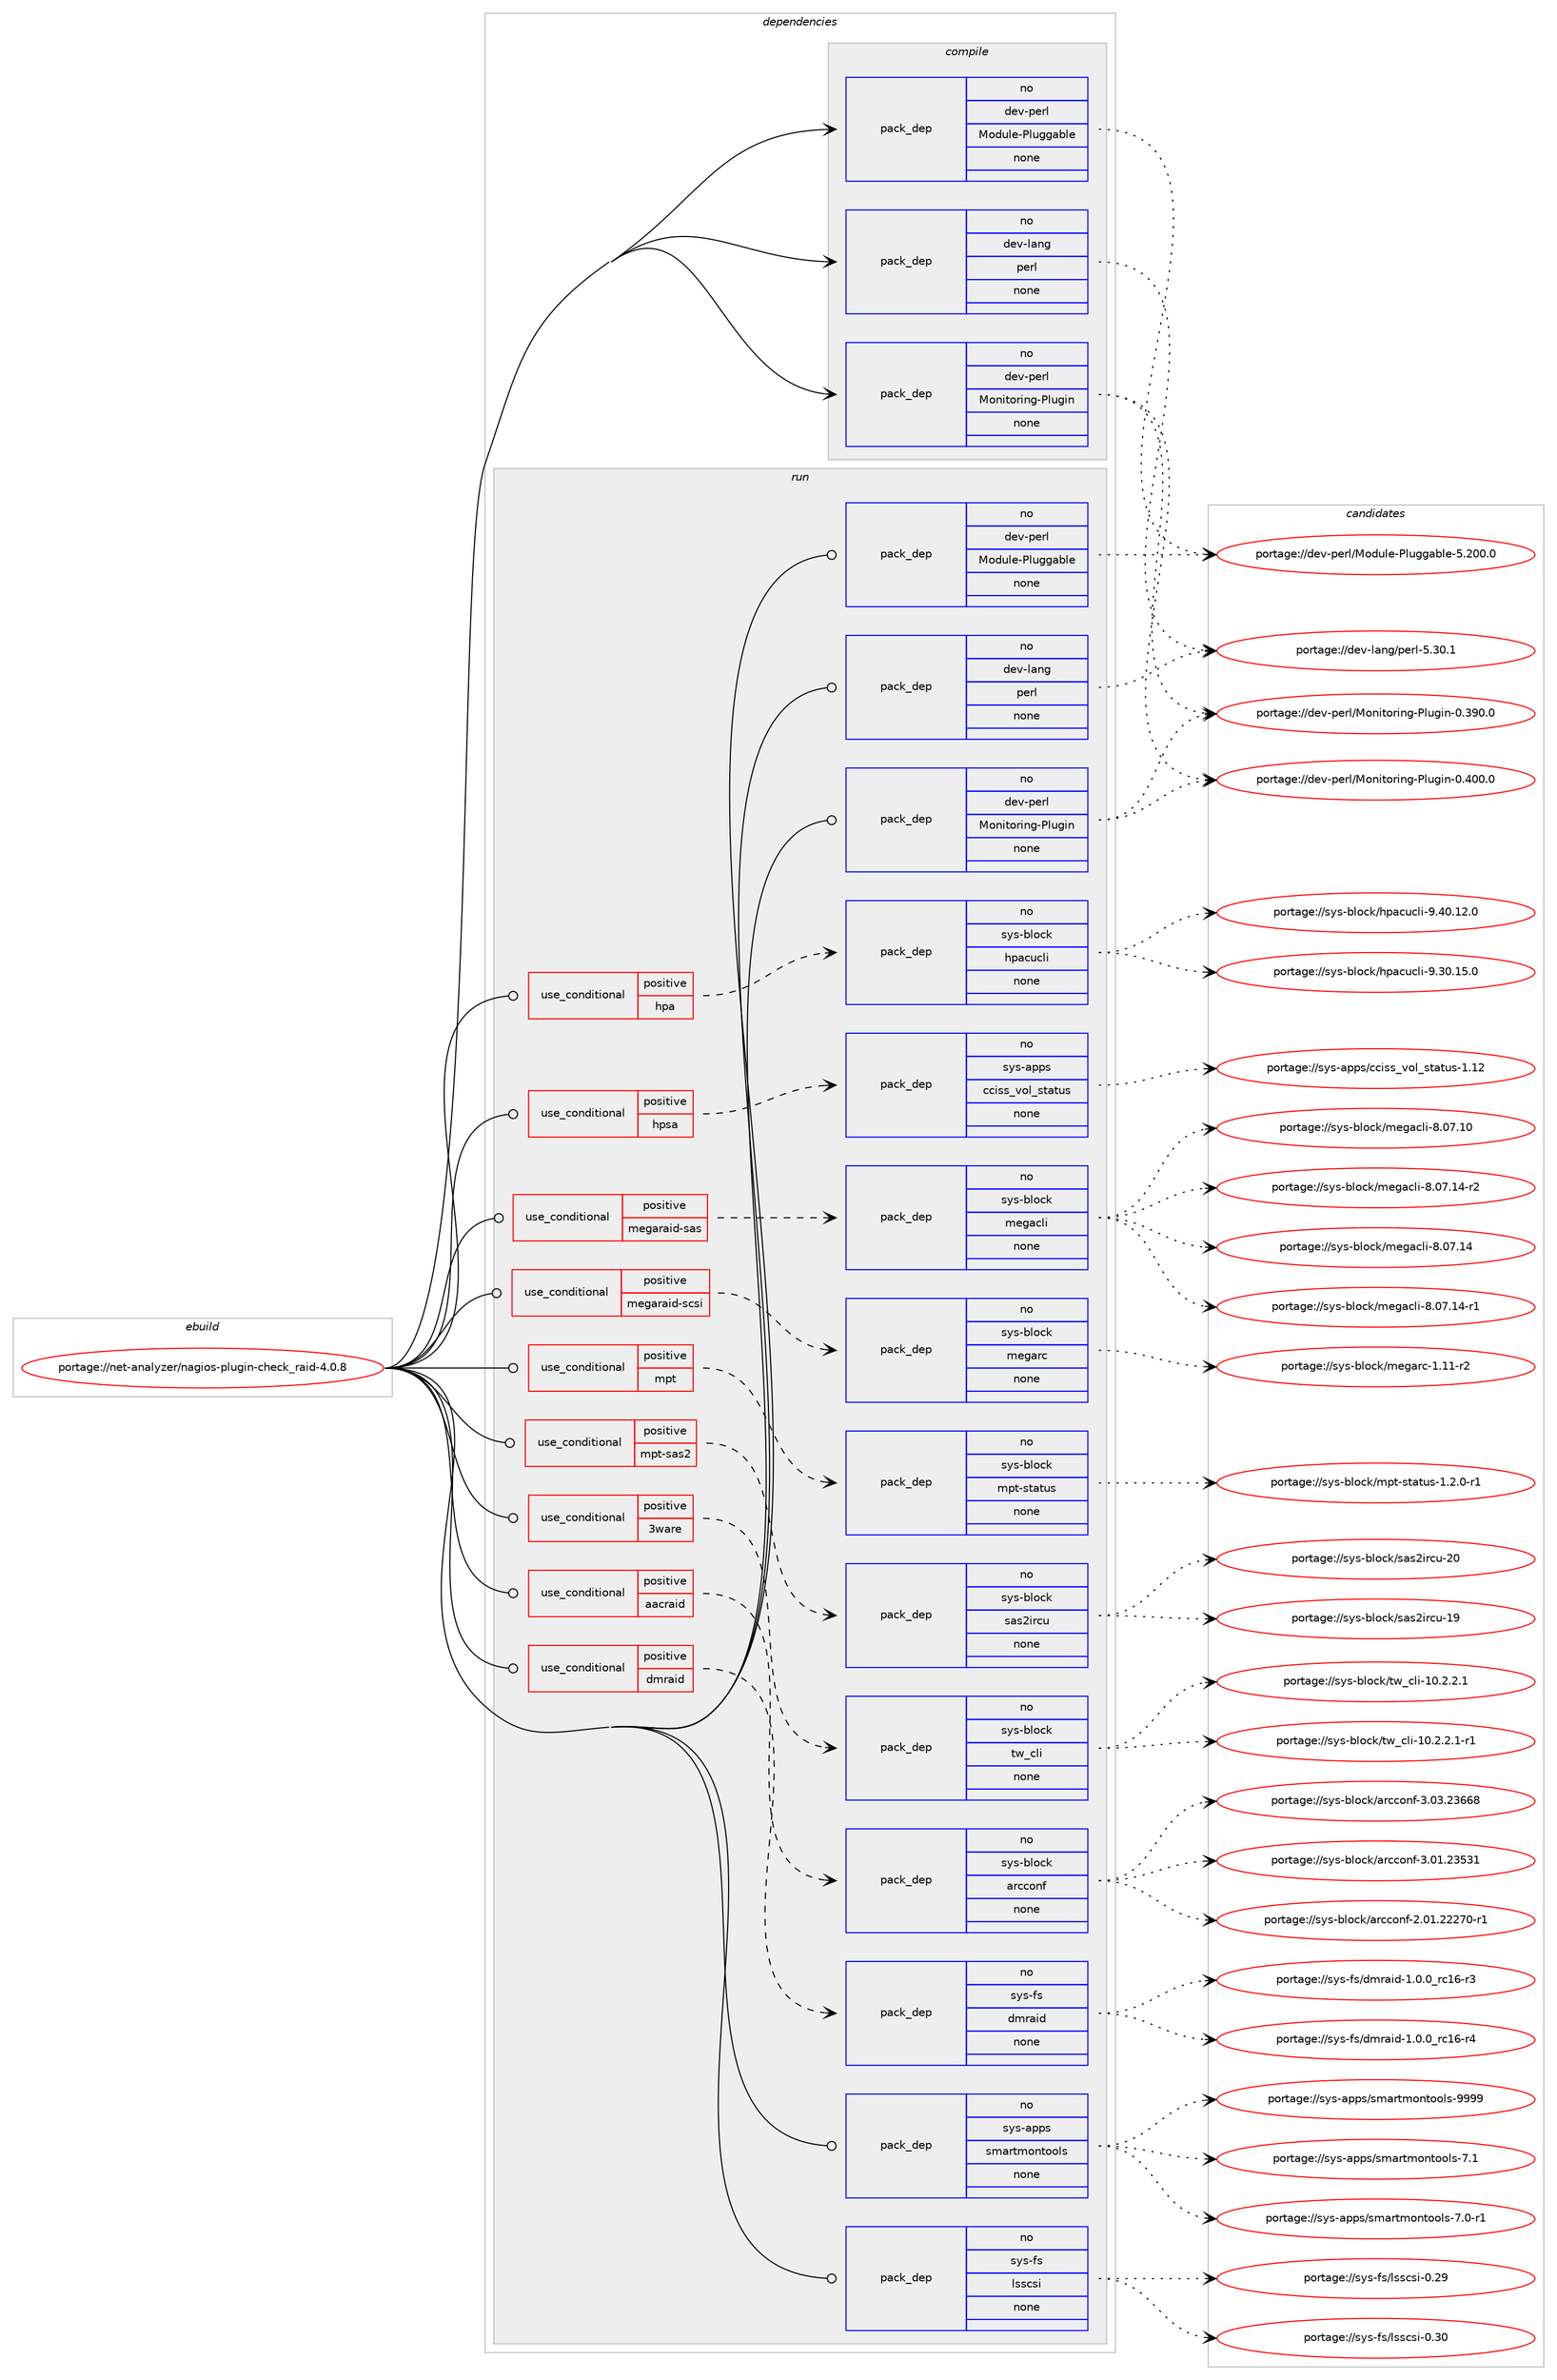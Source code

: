 digraph prolog {

# *************
# Graph options
# *************

newrank=true;
concentrate=true;
compound=true;
graph [rankdir=LR,fontname=Helvetica,fontsize=10,ranksep=1.5];#, ranksep=2.5, nodesep=0.2];
edge  [arrowhead=vee];
node  [fontname=Helvetica,fontsize=10];

# **********
# The ebuild
# **********

subgraph cluster_leftcol {
color=gray;
rank=same;
label=<<i>ebuild</i>>;
id [label="portage://net-analyzer/nagios-plugin-check_raid-4.0.8", color=red, width=4, href="../net-analyzer/nagios-plugin-check_raid-4.0.8.svg"];
}

# ****************
# The dependencies
# ****************

subgraph cluster_midcol {
color=gray;
label=<<i>dependencies</i>>;
subgraph cluster_compile {
fillcolor="#eeeeee";
style=filled;
label=<<i>compile</i>>;
subgraph pack119391 {
dependency157548 [label=<<TABLE BORDER="0" CELLBORDER="1" CELLSPACING="0" CELLPADDING="4" WIDTH="220"><TR><TD ROWSPAN="6" CELLPADDING="30">pack_dep</TD></TR><TR><TD WIDTH="110">no</TD></TR><TR><TD>dev-lang</TD></TR><TR><TD>perl</TD></TR><TR><TD>none</TD></TR><TR><TD></TD></TR></TABLE>>, shape=none, color=blue];
}
id:e -> dependency157548:w [weight=20,style="solid",arrowhead="vee"];
subgraph pack119392 {
dependency157549 [label=<<TABLE BORDER="0" CELLBORDER="1" CELLSPACING="0" CELLPADDING="4" WIDTH="220"><TR><TD ROWSPAN="6" CELLPADDING="30">pack_dep</TD></TR><TR><TD WIDTH="110">no</TD></TR><TR><TD>dev-perl</TD></TR><TR><TD>Module-Pluggable</TD></TR><TR><TD>none</TD></TR><TR><TD></TD></TR></TABLE>>, shape=none, color=blue];
}
id:e -> dependency157549:w [weight=20,style="solid",arrowhead="vee"];
subgraph pack119393 {
dependency157550 [label=<<TABLE BORDER="0" CELLBORDER="1" CELLSPACING="0" CELLPADDING="4" WIDTH="220"><TR><TD ROWSPAN="6" CELLPADDING="30">pack_dep</TD></TR><TR><TD WIDTH="110">no</TD></TR><TR><TD>dev-perl</TD></TR><TR><TD>Monitoring-Plugin</TD></TR><TR><TD>none</TD></TR><TR><TD></TD></TR></TABLE>>, shape=none, color=blue];
}
id:e -> dependency157550:w [weight=20,style="solid",arrowhead="vee"];
}
subgraph cluster_compileandrun {
fillcolor="#eeeeee";
style=filled;
label=<<i>compile and run</i>>;
}
subgraph cluster_run {
fillcolor="#eeeeee";
style=filled;
label=<<i>run</i>>;
subgraph cond35600 {
dependency157551 [label=<<TABLE BORDER="0" CELLBORDER="1" CELLSPACING="0" CELLPADDING="4"><TR><TD ROWSPAN="3" CELLPADDING="10">use_conditional</TD></TR><TR><TD>positive</TD></TR><TR><TD>3ware</TD></TR></TABLE>>, shape=none, color=red];
subgraph pack119394 {
dependency157552 [label=<<TABLE BORDER="0" CELLBORDER="1" CELLSPACING="0" CELLPADDING="4" WIDTH="220"><TR><TD ROWSPAN="6" CELLPADDING="30">pack_dep</TD></TR><TR><TD WIDTH="110">no</TD></TR><TR><TD>sys-block</TD></TR><TR><TD>tw_cli</TD></TR><TR><TD>none</TD></TR><TR><TD></TD></TR></TABLE>>, shape=none, color=blue];
}
dependency157551:e -> dependency157552:w [weight=20,style="dashed",arrowhead="vee"];
}
id:e -> dependency157551:w [weight=20,style="solid",arrowhead="odot"];
subgraph cond35601 {
dependency157553 [label=<<TABLE BORDER="0" CELLBORDER="1" CELLSPACING="0" CELLPADDING="4"><TR><TD ROWSPAN="3" CELLPADDING="10">use_conditional</TD></TR><TR><TD>positive</TD></TR><TR><TD>aacraid</TD></TR></TABLE>>, shape=none, color=red];
subgraph pack119395 {
dependency157554 [label=<<TABLE BORDER="0" CELLBORDER="1" CELLSPACING="0" CELLPADDING="4" WIDTH="220"><TR><TD ROWSPAN="6" CELLPADDING="30">pack_dep</TD></TR><TR><TD WIDTH="110">no</TD></TR><TR><TD>sys-block</TD></TR><TR><TD>arcconf</TD></TR><TR><TD>none</TD></TR><TR><TD></TD></TR></TABLE>>, shape=none, color=blue];
}
dependency157553:e -> dependency157554:w [weight=20,style="dashed",arrowhead="vee"];
}
id:e -> dependency157553:w [weight=20,style="solid",arrowhead="odot"];
subgraph cond35602 {
dependency157555 [label=<<TABLE BORDER="0" CELLBORDER="1" CELLSPACING="0" CELLPADDING="4"><TR><TD ROWSPAN="3" CELLPADDING="10">use_conditional</TD></TR><TR><TD>positive</TD></TR><TR><TD>dmraid</TD></TR></TABLE>>, shape=none, color=red];
subgraph pack119396 {
dependency157556 [label=<<TABLE BORDER="0" CELLBORDER="1" CELLSPACING="0" CELLPADDING="4" WIDTH="220"><TR><TD ROWSPAN="6" CELLPADDING="30">pack_dep</TD></TR><TR><TD WIDTH="110">no</TD></TR><TR><TD>sys-fs</TD></TR><TR><TD>dmraid</TD></TR><TR><TD>none</TD></TR><TR><TD></TD></TR></TABLE>>, shape=none, color=blue];
}
dependency157555:e -> dependency157556:w [weight=20,style="dashed",arrowhead="vee"];
}
id:e -> dependency157555:w [weight=20,style="solid",arrowhead="odot"];
subgraph cond35603 {
dependency157557 [label=<<TABLE BORDER="0" CELLBORDER="1" CELLSPACING="0" CELLPADDING="4"><TR><TD ROWSPAN="3" CELLPADDING="10">use_conditional</TD></TR><TR><TD>positive</TD></TR><TR><TD>hpa</TD></TR></TABLE>>, shape=none, color=red];
subgraph pack119397 {
dependency157558 [label=<<TABLE BORDER="0" CELLBORDER="1" CELLSPACING="0" CELLPADDING="4" WIDTH="220"><TR><TD ROWSPAN="6" CELLPADDING="30">pack_dep</TD></TR><TR><TD WIDTH="110">no</TD></TR><TR><TD>sys-block</TD></TR><TR><TD>hpacucli</TD></TR><TR><TD>none</TD></TR><TR><TD></TD></TR></TABLE>>, shape=none, color=blue];
}
dependency157557:e -> dependency157558:w [weight=20,style="dashed",arrowhead="vee"];
}
id:e -> dependency157557:w [weight=20,style="solid",arrowhead="odot"];
subgraph cond35604 {
dependency157559 [label=<<TABLE BORDER="0" CELLBORDER="1" CELLSPACING="0" CELLPADDING="4"><TR><TD ROWSPAN="3" CELLPADDING="10">use_conditional</TD></TR><TR><TD>positive</TD></TR><TR><TD>hpsa</TD></TR></TABLE>>, shape=none, color=red];
subgraph pack119398 {
dependency157560 [label=<<TABLE BORDER="0" CELLBORDER="1" CELLSPACING="0" CELLPADDING="4" WIDTH="220"><TR><TD ROWSPAN="6" CELLPADDING="30">pack_dep</TD></TR><TR><TD WIDTH="110">no</TD></TR><TR><TD>sys-apps</TD></TR><TR><TD>cciss_vol_status</TD></TR><TR><TD>none</TD></TR><TR><TD></TD></TR></TABLE>>, shape=none, color=blue];
}
dependency157559:e -> dependency157560:w [weight=20,style="dashed",arrowhead="vee"];
}
id:e -> dependency157559:w [weight=20,style="solid",arrowhead="odot"];
subgraph cond35605 {
dependency157561 [label=<<TABLE BORDER="0" CELLBORDER="1" CELLSPACING="0" CELLPADDING="4"><TR><TD ROWSPAN="3" CELLPADDING="10">use_conditional</TD></TR><TR><TD>positive</TD></TR><TR><TD>megaraid-sas</TD></TR></TABLE>>, shape=none, color=red];
subgraph pack119399 {
dependency157562 [label=<<TABLE BORDER="0" CELLBORDER="1" CELLSPACING="0" CELLPADDING="4" WIDTH="220"><TR><TD ROWSPAN="6" CELLPADDING="30">pack_dep</TD></TR><TR><TD WIDTH="110">no</TD></TR><TR><TD>sys-block</TD></TR><TR><TD>megacli</TD></TR><TR><TD>none</TD></TR><TR><TD></TD></TR></TABLE>>, shape=none, color=blue];
}
dependency157561:e -> dependency157562:w [weight=20,style="dashed",arrowhead="vee"];
}
id:e -> dependency157561:w [weight=20,style="solid",arrowhead="odot"];
subgraph cond35606 {
dependency157563 [label=<<TABLE BORDER="0" CELLBORDER="1" CELLSPACING="0" CELLPADDING="4"><TR><TD ROWSPAN="3" CELLPADDING="10">use_conditional</TD></TR><TR><TD>positive</TD></TR><TR><TD>megaraid-scsi</TD></TR></TABLE>>, shape=none, color=red];
subgraph pack119400 {
dependency157564 [label=<<TABLE BORDER="0" CELLBORDER="1" CELLSPACING="0" CELLPADDING="4" WIDTH="220"><TR><TD ROWSPAN="6" CELLPADDING="30">pack_dep</TD></TR><TR><TD WIDTH="110">no</TD></TR><TR><TD>sys-block</TD></TR><TR><TD>megarc</TD></TR><TR><TD>none</TD></TR><TR><TD></TD></TR></TABLE>>, shape=none, color=blue];
}
dependency157563:e -> dependency157564:w [weight=20,style="dashed",arrowhead="vee"];
}
id:e -> dependency157563:w [weight=20,style="solid",arrowhead="odot"];
subgraph cond35607 {
dependency157565 [label=<<TABLE BORDER="0" CELLBORDER="1" CELLSPACING="0" CELLPADDING="4"><TR><TD ROWSPAN="3" CELLPADDING="10">use_conditional</TD></TR><TR><TD>positive</TD></TR><TR><TD>mpt</TD></TR></TABLE>>, shape=none, color=red];
subgraph pack119401 {
dependency157566 [label=<<TABLE BORDER="0" CELLBORDER="1" CELLSPACING="0" CELLPADDING="4" WIDTH="220"><TR><TD ROWSPAN="6" CELLPADDING="30">pack_dep</TD></TR><TR><TD WIDTH="110">no</TD></TR><TR><TD>sys-block</TD></TR><TR><TD>mpt-status</TD></TR><TR><TD>none</TD></TR><TR><TD></TD></TR></TABLE>>, shape=none, color=blue];
}
dependency157565:e -> dependency157566:w [weight=20,style="dashed",arrowhead="vee"];
}
id:e -> dependency157565:w [weight=20,style="solid",arrowhead="odot"];
subgraph cond35608 {
dependency157567 [label=<<TABLE BORDER="0" CELLBORDER="1" CELLSPACING="0" CELLPADDING="4"><TR><TD ROWSPAN="3" CELLPADDING="10">use_conditional</TD></TR><TR><TD>positive</TD></TR><TR><TD>mpt-sas2</TD></TR></TABLE>>, shape=none, color=red];
subgraph pack119402 {
dependency157568 [label=<<TABLE BORDER="0" CELLBORDER="1" CELLSPACING="0" CELLPADDING="4" WIDTH="220"><TR><TD ROWSPAN="6" CELLPADDING="30">pack_dep</TD></TR><TR><TD WIDTH="110">no</TD></TR><TR><TD>sys-block</TD></TR><TR><TD>sas2ircu</TD></TR><TR><TD>none</TD></TR><TR><TD></TD></TR></TABLE>>, shape=none, color=blue];
}
dependency157567:e -> dependency157568:w [weight=20,style="dashed",arrowhead="vee"];
}
id:e -> dependency157567:w [weight=20,style="solid",arrowhead="odot"];
subgraph pack119403 {
dependency157569 [label=<<TABLE BORDER="0" CELLBORDER="1" CELLSPACING="0" CELLPADDING="4" WIDTH="220"><TR><TD ROWSPAN="6" CELLPADDING="30">pack_dep</TD></TR><TR><TD WIDTH="110">no</TD></TR><TR><TD>dev-lang</TD></TR><TR><TD>perl</TD></TR><TR><TD>none</TD></TR><TR><TD></TD></TR></TABLE>>, shape=none, color=blue];
}
id:e -> dependency157569:w [weight=20,style="solid",arrowhead="odot"];
subgraph pack119404 {
dependency157570 [label=<<TABLE BORDER="0" CELLBORDER="1" CELLSPACING="0" CELLPADDING="4" WIDTH="220"><TR><TD ROWSPAN="6" CELLPADDING="30">pack_dep</TD></TR><TR><TD WIDTH="110">no</TD></TR><TR><TD>dev-perl</TD></TR><TR><TD>Module-Pluggable</TD></TR><TR><TD>none</TD></TR><TR><TD></TD></TR></TABLE>>, shape=none, color=blue];
}
id:e -> dependency157570:w [weight=20,style="solid",arrowhead="odot"];
subgraph pack119405 {
dependency157571 [label=<<TABLE BORDER="0" CELLBORDER="1" CELLSPACING="0" CELLPADDING="4" WIDTH="220"><TR><TD ROWSPAN="6" CELLPADDING="30">pack_dep</TD></TR><TR><TD WIDTH="110">no</TD></TR><TR><TD>dev-perl</TD></TR><TR><TD>Monitoring-Plugin</TD></TR><TR><TD>none</TD></TR><TR><TD></TD></TR></TABLE>>, shape=none, color=blue];
}
id:e -> dependency157571:w [weight=20,style="solid",arrowhead="odot"];
subgraph pack119406 {
dependency157572 [label=<<TABLE BORDER="0" CELLBORDER="1" CELLSPACING="0" CELLPADDING="4" WIDTH="220"><TR><TD ROWSPAN="6" CELLPADDING="30">pack_dep</TD></TR><TR><TD WIDTH="110">no</TD></TR><TR><TD>sys-apps</TD></TR><TR><TD>smartmontools</TD></TR><TR><TD>none</TD></TR><TR><TD></TD></TR></TABLE>>, shape=none, color=blue];
}
id:e -> dependency157572:w [weight=20,style="solid",arrowhead="odot"];
subgraph pack119407 {
dependency157573 [label=<<TABLE BORDER="0" CELLBORDER="1" CELLSPACING="0" CELLPADDING="4" WIDTH="220"><TR><TD ROWSPAN="6" CELLPADDING="30">pack_dep</TD></TR><TR><TD WIDTH="110">no</TD></TR><TR><TD>sys-fs</TD></TR><TR><TD>lsscsi</TD></TR><TR><TD>none</TD></TR><TR><TD></TD></TR></TABLE>>, shape=none, color=blue];
}
id:e -> dependency157573:w [weight=20,style="solid",arrowhead="odot"];
}
}

# **************
# The candidates
# **************

subgraph cluster_choices {
rank=same;
color=gray;
label=<<i>candidates</i>>;

subgraph choice119391 {
color=black;
nodesep=1;
choice10010111845108971101034711210111410845534651484649 [label="portage://dev-lang/perl-5.30.1", color=red, width=4,href="../dev-lang/perl-5.30.1.svg"];
dependency157548:e -> choice10010111845108971101034711210111410845534651484649:w [style=dotted,weight="100"];
}
subgraph choice119392 {
color=black;
nodesep=1;
choice100101118451121011141084777111100117108101458010811710310397981081014553465048484648 [label="portage://dev-perl/Module-Pluggable-5.200.0", color=red, width=4,href="../dev-perl/Module-Pluggable-5.200.0.svg"];
dependency157549:e -> choice100101118451121011141084777111100117108101458010811710310397981081014553465048484648:w [style=dotted,weight="100"];
}
subgraph choice119393 {
color=black;
nodesep=1;
choice10010111845112101114108477711111010511611111410511010345801081171031051104548465248484648 [label="portage://dev-perl/Monitoring-Plugin-0.400.0", color=red, width=4,href="../dev-perl/Monitoring-Plugin-0.400.0.svg"];
choice10010111845112101114108477711111010511611111410511010345801081171031051104548465157484648 [label="portage://dev-perl/Monitoring-Plugin-0.390.0", color=red, width=4,href="../dev-perl/Monitoring-Plugin-0.390.0.svg"];
dependency157550:e -> choice10010111845112101114108477711111010511611111410511010345801081171031051104548465248484648:w [style=dotted,weight="100"];
dependency157550:e -> choice10010111845112101114108477711111010511611111410511010345801081171031051104548465157484648:w [style=dotted,weight="100"];
}
subgraph choice119394 {
color=black;
nodesep=1;
choice1151211154598108111991074711611995991081054549484650465046494511449 [label="portage://sys-block/tw_cli-10.2.2.1-r1", color=red, width=4,href="../sys-block/tw_cli-10.2.2.1-r1.svg"];
choice115121115459810811199107471161199599108105454948465046504649 [label="portage://sys-block/tw_cli-10.2.2.1", color=red, width=4,href="../sys-block/tw_cli-10.2.2.1.svg"];
dependency157552:e -> choice1151211154598108111991074711611995991081054549484650465046494511449:w [style=dotted,weight="100"];
dependency157552:e -> choice115121115459810811199107471161199599108105454948465046504649:w [style=dotted,weight="100"];
}
subgraph choice119395 {
color=black;
nodesep=1;
choice115121115459810811199107479711499991111101024551464851465051545456 [label="portage://sys-block/arcconf-3.03.23668", color=red, width=4,href="../sys-block/arcconf-3.03.23668.svg"];
choice115121115459810811199107479711499991111101024551464849465051535149 [label="portage://sys-block/arcconf-3.01.23531", color=red, width=4,href="../sys-block/arcconf-3.01.23531.svg"];
choice1151211154598108111991074797114999911111010245504648494650505055484511449 [label="portage://sys-block/arcconf-2.01.22270-r1", color=red, width=4,href="../sys-block/arcconf-2.01.22270-r1.svg"];
dependency157554:e -> choice115121115459810811199107479711499991111101024551464851465051545456:w [style=dotted,weight="100"];
dependency157554:e -> choice115121115459810811199107479711499991111101024551464849465051535149:w [style=dotted,weight="100"];
dependency157554:e -> choice1151211154598108111991074797114999911111010245504648494650505055484511449:w [style=dotted,weight="100"];
}
subgraph choice119396 {
color=black;
nodesep=1;
choice115121115451021154710010911497105100454946484648951149949544511452 [label="portage://sys-fs/dmraid-1.0.0_rc16-r4", color=red, width=4,href="../sys-fs/dmraid-1.0.0_rc16-r4.svg"];
choice115121115451021154710010911497105100454946484648951149949544511451 [label="portage://sys-fs/dmraid-1.0.0_rc16-r3", color=red, width=4,href="../sys-fs/dmraid-1.0.0_rc16-r3.svg"];
dependency157556:e -> choice115121115451021154710010911497105100454946484648951149949544511452:w [style=dotted,weight="100"];
dependency157556:e -> choice115121115451021154710010911497105100454946484648951149949544511451:w [style=dotted,weight="100"];
}
subgraph choice119397 {
color=black;
nodesep=1;
choice1151211154598108111991074710411297991179910810545574652484649504648 [label="portage://sys-block/hpacucli-9.40.12.0", color=red, width=4,href="../sys-block/hpacucli-9.40.12.0.svg"];
choice1151211154598108111991074710411297991179910810545574651484649534648 [label="portage://sys-block/hpacucli-9.30.15.0", color=red, width=4,href="../sys-block/hpacucli-9.30.15.0.svg"];
dependency157558:e -> choice1151211154598108111991074710411297991179910810545574652484649504648:w [style=dotted,weight="100"];
dependency157558:e -> choice1151211154598108111991074710411297991179910810545574651484649534648:w [style=dotted,weight="100"];
}
subgraph choice119398 {
color=black;
nodesep=1;
choice11512111545971121121154799991051151159511811110895115116971161171154549464950 [label="portage://sys-apps/cciss_vol_status-1.12", color=red, width=4,href="../sys-apps/cciss_vol_status-1.12.svg"];
dependency157560:e -> choice11512111545971121121154799991051151159511811110895115116971161171154549464950:w [style=dotted,weight="100"];
}
subgraph choice119399 {
color=black;
nodesep=1;
choice11512111545981081119910747109101103979910810545564648554649524511450 [label="portage://sys-block/megacli-8.07.14-r2", color=red, width=4,href="../sys-block/megacli-8.07.14-r2.svg"];
choice11512111545981081119910747109101103979910810545564648554649524511449 [label="portage://sys-block/megacli-8.07.14-r1", color=red, width=4,href="../sys-block/megacli-8.07.14-r1.svg"];
choice1151211154598108111991074710910110397991081054556464855464952 [label="portage://sys-block/megacli-8.07.14", color=red, width=4,href="../sys-block/megacli-8.07.14.svg"];
choice1151211154598108111991074710910110397991081054556464855464948 [label="portage://sys-block/megacli-8.07.10", color=red, width=4,href="../sys-block/megacli-8.07.10.svg"];
dependency157562:e -> choice11512111545981081119910747109101103979910810545564648554649524511450:w [style=dotted,weight="100"];
dependency157562:e -> choice11512111545981081119910747109101103979910810545564648554649524511449:w [style=dotted,weight="100"];
dependency157562:e -> choice1151211154598108111991074710910110397991081054556464855464952:w [style=dotted,weight="100"];
dependency157562:e -> choice1151211154598108111991074710910110397991081054556464855464948:w [style=dotted,weight="100"];
}
subgraph choice119400 {
color=black;
nodesep=1;
choice11512111545981081119910747109101103971149945494649494511450 [label="portage://sys-block/megarc-1.11-r2", color=red, width=4,href="../sys-block/megarc-1.11-r2.svg"];
dependency157564:e -> choice11512111545981081119910747109101103971149945494649494511450:w [style=dotted,weight="100"];
}
subgraph choice119401 {
color=black;
nodesep=1;
choice1151211154598108111991074710911211645115116971161171154549465046484511449 [label="portage://sys-block/mpt-status-1.2.0-r1", color=red, width=4,href="../sys-block/mpt-status-1.2.0-r1.svg"];
dependency157566:e -> choice1151211154598108111991074710911211645115116971161171154549465046484511449:w [style=dotted,weight="100"];
}
subgraph choice119402 {
color=black;
nodesep=1;
choice11512111545981081119910747115971155010511499117455048 [label="portage://sys-block/sas2ircu-20", color=red, width=4,href="../sys-block/sas2ircu-20.svg"];
choice11512111545981081119910747115971155010511499117454957 [label="portage://sys-block/sas2ircu-19", color=red, width=4,href="../sys-block/sas2ircu-19.svg"];
dependency157568:e -> choice11512111545981081119910747115971155010511499117455048:w [style=dotted,weight="100"];
dependency157568:e -> choice11512111545981081119910747115971155010511499117454957:w [style=dotted,weight="100"];
}
subgraph choice119403 {
color=black;
nodesep=1;
choice10010111845108971101034711210111410845534651484649 [label="portage://dev-lang/perl-5.30.1", color=red, width=4,href="../dev-lang/perl-5.30.1.svg"];
dependency157569:e -> choice10010111845108971101034711210111410845534651484649:w [style=dotted,weight="100"];
}
subgraph choice119404 {
color=black;
nodesep=1;
choice100101118451121011141084777111100117108101458010811710310397981081014553465048484648 [label="portage://dev-perl/Module-Pluggable-5.200.0", color=red, width=4,href="../dev-perl/Module-Pluggable-5.200.0.svg"];
dependency157570:e -> choice100101118451121011141084777111100117108101458010811710310397981081014553465048484648:w [style=dotted,weight="100"];
}
subgraph choice119405 {
color=black;
nodesep=1;
choice10010111845112101114108477711111010511611111410511010345801081171031051104548465248484648 [label="portage://dev-perl/Monitoring-Plugin-0.400.0", color=red, width=4,href="../dev-perl/Monitoring-Plugin-0.400.0.svg"];
choice10010111845112101114108477711111010511611111410511010345801081171031051104548465157484648 [label="portage://dev-perl/Monitoring-Plugin-0.390.0", color=red, width=4,href="../dev-perl/Monitoring-Plugin-0.390.0.svg"];
dependency157571:e -> choice10010111845112101114108477711111010511611111410511010345801081171031051104548465248484648:w [style=dotted,weight="100"];
dependency157571:e -> choice10010111845112101114108477711111010511611111410511010345801081171031051104548465157484648:w [style=dotted,weight="100"];
}
subgraph choice119406 {
color=black;
nodesep=1;
choice115121115459711211211547115109971141161091111101161111111081154557575757 [label="portage://sys-apps/smartmontools-9999", color=red, width=4,href="../sys-apps/smartmontools-9999.svg"];
choice1151211154597112112115471151099711411610911111011611111110811545554649 [label="portage://sys-apps/smartmontools-7.1", color=red, width=4,href="../sys-apps/smartmontools-7.1.svg"];
choice11512111545971121121154711510997114116109111110116111111108115455546484511449 [label="portage://sys-apps/smartmontools-7.0-r1", color=red, width=4,href="../sys-apps/smartmontools-7.0-r1.svg"];
dependency157572:e -> choice115121115459711211211547115109971141161091111101161111111081154557575757:w [style=dotted,weight="100"];
dependency157572:e -> choice1151211154597112112115471151099711411610911111011611111110811545554649:w [style=dotted,weight="100"];
dependency157572:e -> choice11512111545971121121154711510997114116109111110116111111108115455546484511449:w [style=dotted,weight="100"];
}
subgraph choice119407 {
color=black;
nodesep=1;
choice1151211154510211547108115115991151054548465148 [label="portage://sys-fs/lsscsi-0.30", color=red, width=4,href="../sys-fs/lsscsi-0.30.svg"];
choice1151211154510211547108115115991151054548465057 [label="portage://sys-fs/lsscsi-0.29", color=red, width=4,href="../sys-fs/lsscsi-0.29.svg"];
dependency157573:e -> choice1151211154510211547108115115991151054548465148:w [style=dotted,weight="100"];
dependency157573:e -> choice1151211154510211547108115115991151054548465057:w [style=dotted,weight="100"];
}
}

}
